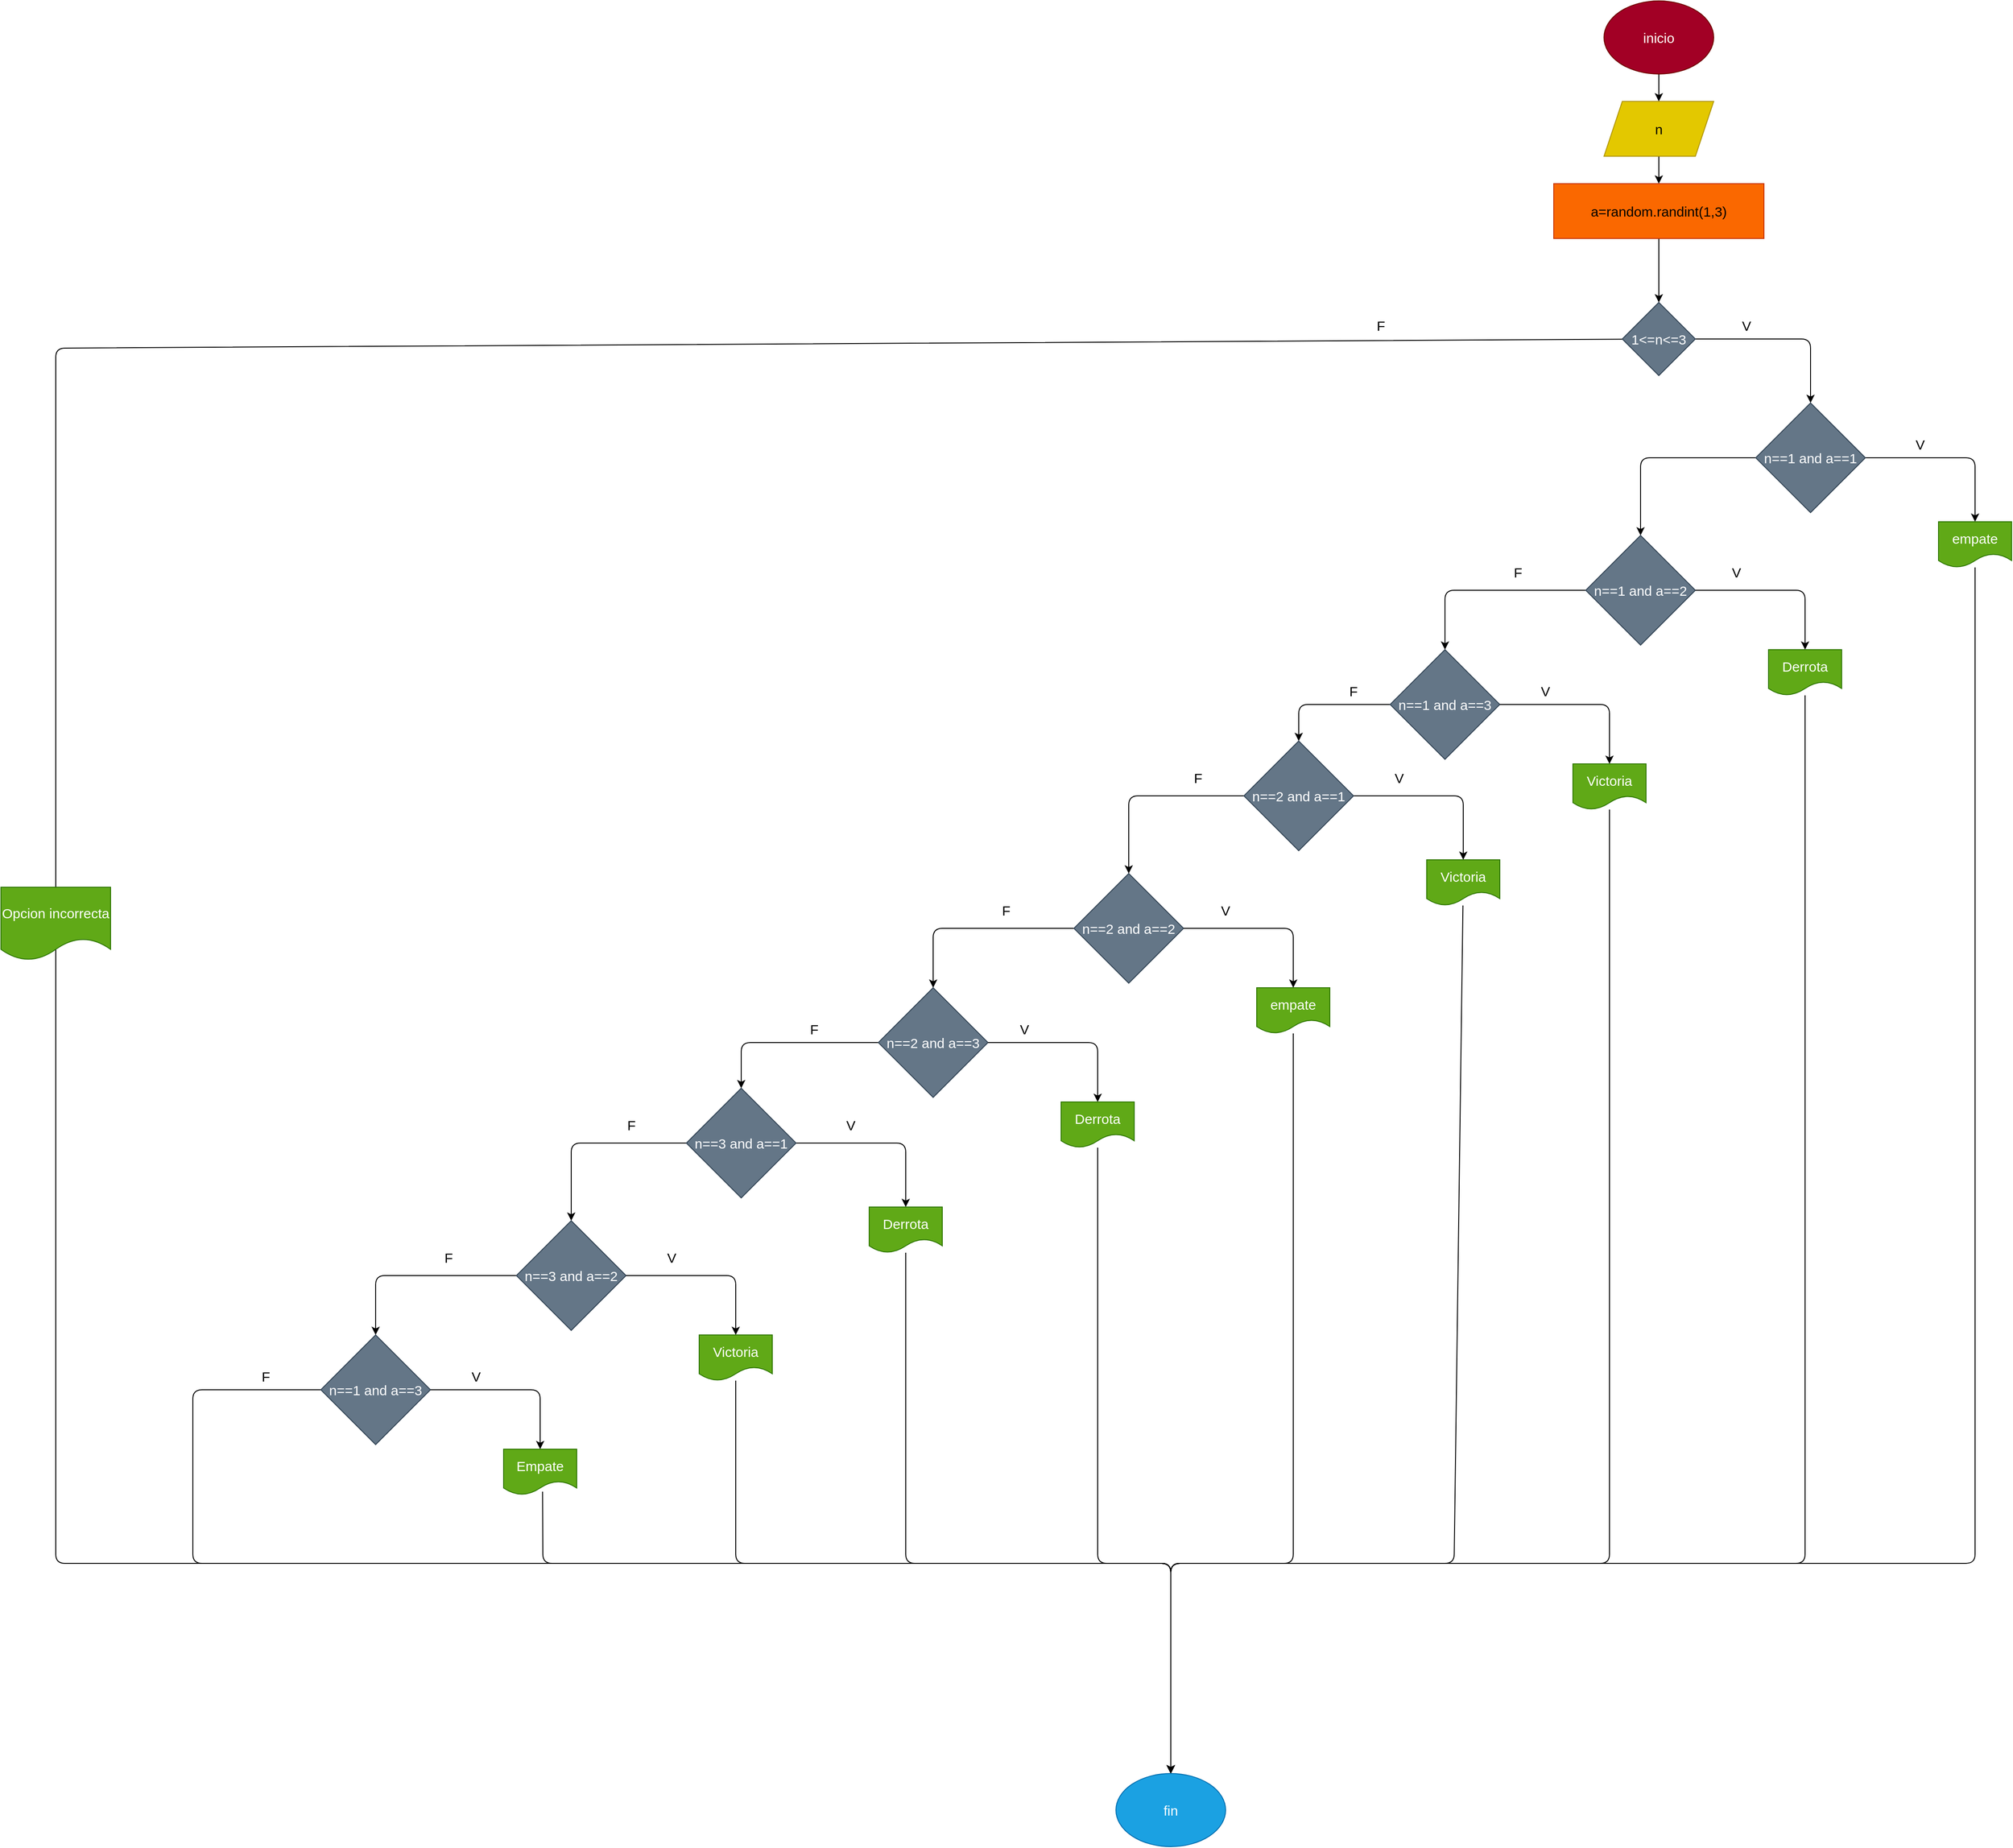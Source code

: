 <mxfile>
    <diagram id="-tunlvkee2qfyCb37NIL" name="Page-1">
        <mxGraphModel dx="6262" dy="2136" grid="1" gridSize="10" guides="1" tooltips="1" connect="1" arrows="1" fold="1" page="1" pageScale="1" pageWidth="827" pageHeight="1169" math="0" shadow="0">
            <root>
                <mxCell id="0"/>
                <mxCell id="1" parent="0"/>
                <mxCell id="4" value="" style="edgeStyle=none;html=1;fontSize=15;" edge="1" parent="1" source="2" target="3">
                    <mxGeometry relative="1" as="geometry"/>
                </mxCell>
                <mxCell id="2" value="inicio" style="ellipse;whiteSpace=wrap;html=1;fontSize=15;fillColor=#a20025;fontColor=#ffffff;strokeColor=#6F0000;" vertex="1" parent="1">
                    <mxGeometry x="354" width="120" height="80" as="geometry"/>
                </mxCell>
                <mxCell id="6" value="" style="edgeStyle=none;html=1;fontSize=15;" edge="1" parent="1" source="3" target="5">
                    <mxGeometry relative="1" as="geometry"/>
                </mxCell>
                <mxCell id="3" value="n" style="shape=parallelogram;perimeter=parallelogramPerimeter;whiteSpace=wrap;html=1;fixedSize=1;fontSize=15;fillColor=#e3c800;fontColor=#000000;strokeColor=#B09500;" vertex="1" parent="1">
                    <mxGeometry x="354" y="110" width="120" height="60" as="geometry"/>
                </mxCell>
                <mxCell id="8" value="" style="edgeStyle=none;html=1;fontSize=15;" edge="1" parent="1" source="5" target="7">
                    <mxGeometry relative="1" as="geometry"/>
                </mxCell>
                <mxCell id="5" value="a=random.randint(1,3)" style="whiteSpace=wrap;html=1;fontSize=15;fillColor=#fa6800;fontColor=#000000;strokeColor=#C73500;" vertex="1" parent="1">
                    <mxGeometry x="299" y="200" width="230" height="60" as="geometry"/>
                </mxCell>
                <mxCell id="10" value="" style="edgeStyle=none;html=1;fontSize=15;exitX=1;exitY=0.5;exitDx=0;exitDy=0;entryX=0.5;entryY=0;entryDx=0;entryDy=0;" edge="1" parent="1" source="7" target="9">
                    <mxGeometry relative="1" as="geometry">
                        <Array as="points">
                            <mxPoint x="580" y="370"/>
                        </Array>
                    </mxGeometry>
                </mxCell>
                <mxCell id="48" style="edgeStyle=none;html=1;entryX=0.5;entryY=0;entryDx=0;entryDy=0;fontSize=15;" edge="1" parent="1" source="7" target="47">
                    <mxGeometry relative="1" as="geometry">
                        <Array as="points">
                            <mxPoint x="-1340" y="380"/>
                            <mxPoint x="-1340" y="1710"/>
                            <mxPoint x="-120" y="1710"/>
                        </Array>
                    </mxGeometry>
                </mxCell>
                <mxCell id="7" value="1&amp;lt;=n&amp;lt;=3" style="rhombus;whiteSpace=wrap;html=1;fontSize=15;fillColor=#647687;fontColor=#ffffff;strokeColor=#314354;" vertex="1" parent="1">
                    <mxGeometry x="374" y="330" width="80" height="80" as="geometry"/>
                </mxCell>
                <mxCell id="12" value="" style="edgeStyle=none;html=1;fontSize=15;exitX=1;exitY=0.5;exitDx=0;exitDy=0;" edge="1" parent="1" source="9" target="11">
                    <mxGeometry relative="1" as="geometry">
                        <Array as="points">
                            <mxPoint x="760" y="500"/>
                        </Array>
                    </mxGeometry>
                </mxCell>
                <mxCell id="14" value="" style="edgeStyle=none;html=1;fontSize=15;" edge="1" parent="1" source="9" target="13">
                    <mxGeometry relative="1" as="geometry">
                        <Array as="points">
                            <mxPoint x="394" y="500"/>
                        </Array>
                    </mxGeometry>
                </mxCell>
                <mxCell id="9" value="n==1 and a==1" style="rhombus;whiteSpace=wrap;html=1;fontSize=15;fillColor=#647687;fontColor=#ffffff;strokeColor=#314354;" vertex="1" parent="1">
                    <mxGeometry x="520" y="440" width="120" height="120" as="geometry"/>
                </mxCell>
                <mxCell id="58" style="edgeStyle=none;html=1;entryX=0.5;entryY=0;entryDx=0;entryDy=0;fontSize=15;" edge="1" parent="1" source="11" target="47">
                    <mxGeometry relative="1" as="geometry">
                        <Array as="points">
                            <mxPoint x="760" y="1710"/>
                            <mxPoint x="-120" y="1710"/>
                        </Array>
                    </mxGeometry>
                </mxCell>
                <mxCell id="11" value="empate" style="shape=document;whiteSpace=wrap;html=1;boundedLbl=1;fontSize=15;fillColor=#60a917;fontColor=#ffffff;strokeColor=#2D7600;" vertex="1" parent="1">
                    <mxGeometry x="720" y="570" width="80" height="50" as="geometry"/>
                </mxCell>
                <mxCell id="18" value="" style="edgeStyle=none;html=1;fontSize=15;entryX=0.5;entryY=0;entryDx=0;entryDy=0;" edge="1" parent="1" source="13" target="17">
                    <mxGeometry relative="1" as="geometry">
                        <Array as="points">
                            <mxPoint x="180" y="645"/>
                        </Array>
                    </mxGeometry>
                </mxCell>
                <mxCell id="13" value="n==1 and a==2" style="rhombus;whiteSpace=wrap;html=1;fontSize=15;fillColor=#647687;fontColor=#ffffff;strokeColor=#314354;" vertex="1" parent="1">
                    <mxGeometry x="334" y="585" width="120" height="120" as="geometry"/>
                </mxCell>
                <mxCell id="15" value="" style="edgeStyle=none;html=1;fontSize=15;exitX=1;exitY=0.5;exitDx=0;exitDy=0;" edge="1" parent="1" target="16" source="13">
                    <mxGeometry relative="1" as="geometry">
                        <mxPoint x="454" y="640" as="sourcePoint"/>
                        <Array as="points">
                            <mxPoint x="574" y="645"/>
                        </Array>
                    </mxGeometry>
                </mxCell>
                <mxCell id="57" style="edgeStyle=none;html=1;entryX=0.5;entryY=0;entryDx=0;entryDy=0;fontSize=15;" edge="1" parent="1" source="16" target="47">
                    <mxGeometry relative="1" as="geometry">
                        <Array as="points">
                            <mxPoint x="574" y="1710"/>
                            <mxPoint x="-120" y="1710"/>
                        </Array>
                    </mxGeometry>
                </mxCell>
                <mxCell id="16" value="Derrota" style="shape=document;whiteSpace=wrap;html=1;boundedLbl=1;fontSize=15;fillColor=#60a917;fontColor=#ffffff;strokeColor=#2D7600;" vertex="1" parent="1">
                    <mxGeometry x="534" y="710" width="80" height="50" as="geometry"/>
                </mxCell>
                <mxCell id="34" style="edgeStyle=none;html=1;entryX=0.5;entryY=0;entryDx=0;entryDy=0;fontSize=15;" edge="1" parent="1" source="17" target="25">
                    <mxGeometry relative="1" as="geometry">
                        <Array as="points">
                            <mxPoint x="20" y="770"/>
                        </Array>
                    </mxGeometry>
                </mxCell>
                <mxCell id="17" value="n==1 and a==3" style="rhombus;whiteSpace=wrap;html=1;fontSize=15;fillColor=#647687;fontColor=#ffffff;strokeColor=#314354;" vertex="1" parent="1">
                    <mxGeometry x="120" y="710" width="120" height="120" as="geometry"/>
                </mxCell>
                <mxCell id="19" value="" style="edgeStyle=none;html=1;fontSize=15;exitX=1;exitY=0.5;exitDx=0;exitDy=0;" edge="1" parent="1" target="20">
                    <mxGeometry relative="1" as="geometry">
                        <mxPoint x="240" y="770" as="sourcePoint"/>
                        <Array as="points">
                            <mxPoint x="360" y="770"/>
                        </Array>
                    </mxGeometry>
                </mxCell>
                <mxCell id="56" style="edgeStyle=none;html=1;entryX=0.5;entryY=0;entryDx=0;entryDy=0;fontSize=15;" edge="1" parent="1" source="20" target="47">
                    <mxGeometry relative="1" as="geometry">
                        <Array as="points">
                            <mxPoint x="360" y="1710"/>
                            <mxPoint x="-120" y="1710"/>
                        </Array>
                    </mxGeometry>
                </mxCell>
                <mxCell id="20" value="Victoria" style="shape=document;whiteSpace=wrap;html=1;boundedLbl=1;fontSize=15;fillColor=#60a917;fontColor=#ffffff;strokeColor=#2D7600;" vertex="1" parent="1">
                    <mxGeometry x="320" y="835" width="80" height="50" as="geometry"/>
                </mxCell>
                <mxCell id="23" value="" style="edgeStyle=none;html=1;fontSize=15;exitX=1;exitY=0.5;exitDx=0;exitDy=0;" edge="1" parent="1" source="25" target="26">
                    <mxGeometry relative="1" as="geometry">
                        <Array as="points">
                            <mxPoint x="200" y="870"/>
                        </Array>
                    </mxGeometry>
                </mxCell>
                <mxCell id="24" value="" style="edgeStyle=none;html=1;fontSize=15;" edge="1" parent="1" source="25" target="28">
                    <mxGeometry relative="1" as="geometry">
                        <Array as="points">
                            <mxPoint x="-166" y="870"/>
                        </Array>
                    </mxGeometry>
                </mxCell>
                <mxCell id="25" value="n==2 and a==1" style="rhombus;whiteSpace=wrap;html=1;fontSize=15;fillColor=#647687;fontColor=#ffffff;strokeColor=#314354;" vertex="1" parent="1">
                    <mxGeometry x="-40" y="810" width="120" height="120" as="geometry"/>
                </mxCell>
                <mxCell id="55" style="edgeStyle=none;html=1;entryX=0.5;entryY=0;entryDx=0;entryDy=0;fontSize=15;" edge="1" parent="1" source="26" target="47">
                    <mxGeometry relative="1" as="geometry">
                        <Array as="points">
                            <mxPoint x="190" y="1710"/>
                            <mxPoint x="-120" y="1710"/>
                        </Array>
                    </mxGeometry>
                </mxCell>
                <mxCell id="26" value="Victoria" style="shape=document;whiteSpace=wrap;html=1;boundedLbl=1;fontSize=15;fillColor=#60a917;fontColor=#ffffff;strokeColor=#2D7600;" vertex="1" parent="1">
                    <mxGeometry x="160" y="940" width="80" height="50" as="geometry"/>
                </mxCell>
                <mxCell id="27" value="" style="edgeStyle=none;html=1;fontSize=15;entryX=0.5;entryY=0;entryDx=0;entryDy=0;" edge="1" parent="1" source="28" target="31">
                    <mxGeometry relative="1" as="geometry">
                        <Array as="points">
                            <mxPoint x="-380" y="1015"/>
                        </Array>
                    </mxGeometry>
                </mxCell>
                <mxCell id="28" value="n==2 and a==2" style="rhombus;whiteSpace=wrap;html=1;fontSize=15;fillColor=#647687;fontColor=#ffffff;strokeColor=#314354;" vertex="1" parent="1">
                    <mxGeometry x="-226" y="955" width="120" height="120" as="geometry"/>
                </mxCell>
                <mxCell id="29" value="" style="edgeStyle=none;html=1;fontSize=15;exitX=1;exitY=0.5;exitDx=0;exitDy=0;" edge="1" parent="1" source="28" target="30">
                    <mxGeometry relative="1" as="geometry">
                        <mxPoint x="-106" y="1010" as="sourcePoint"/>
                        <Array as="points">
                            <mxPoint x="14" y="1015"/>
                        </Array>
                    </mxGeometry>
                </mxCell>
                <mxCell id="54" style="edgeStyle=none;html=1;entryX=0.5;entryY=0;entryDx=0;entryDy=0;fontSize=15;" edge="1" parent="1" source="30" target="47">
                    <mxGeometry relative="1" as="geometry">
                        <Array as="points">
                            <mxPoint x="14" y="1710"/>
                            <mxPoint x="-120" y="1710"/>
                        </Array>
                    </mxGeometry>
                </mxCell>
                <mxCell id="30" value="empate" style="shape=document;whiteSpace=wrap;html=1;boundedLbl=1;fontSize=15;fillColor=#60a917;fontColor=#ffffff;strokeColor=#2D7600;" vertex="1" parent="1">
                    <mxGeometry x="-26" y="1080" width="80" height="50" as="geometry"/>
                </mxCell>
                <mxCell id="46" style="edgeStyle=none;html=1;entryX=0.5;entryY=0;entryDx=0;entryDy=0;fontSize=15;" edge="1" parent="1" source="31" target="37">
                    <mxGeometry relative="1" as="geometry">
                        <Array as="points">
                            <mxPoint x="-590" y="1140"/>
                        </Array>
                    </mxGeometry>
                </mxCell>
                <mxCell id="31" value="n==2 and a==3" style="rhombus;whiteSpace=wrap;html=1;fontSize=15;fillColor=#647687;fontColor=#ffffff;strokeColor=#314354;" vertex="1" parent="1">
                    <mxGeometry x="-440" y="1080" width="120" height="120" as="geometry"/>
                </mxCell>
                <mxCell id="32" value="" style="edgeStyle=none;html=1;fontSize=15;exitX=1;exitY=0.5;exitDx=0;exitDy=0;" edge="1" parent="1" target="33">
                    <mxGeometry relative="1" as="geometry">
                        <mxPoint x="-320" y="1140" as="sourcePoint"/>
                        <Array as="points">
                            <mxPoint x="-200" y="1140"/>
                        </Array>
                    </mxGeometry>
                </mxCell>
                <mxCell id="53" style="edgeStyle=none;html=1;entryX=0.5;entryY=0;entryDx=0;entryDy=0;fontSize=15;" edge="1" parent="1" source="33" target="47">
                    <mxGeometry relative="1" as="geometry">
                        <Array as="points">
                            <mxPoint x="-200" y="1710"/>
                            <mxPoint x="-120" y="1710"/>
                        </Array>
                    </mxGeometry>
                </mxCell>
                <mxCell id="33" value="Derrota" style="shape=document;whiteSpace=wrap;html=1;boundedLbl=1;fontSize=15;fillColor=#60a917;fontColor=#ffffff;strokeColor=#2D7600;" vertex="1" parent="1">
                    <mxGeometry x="-240" y="1205" width="80" height="50" as="geometry"/>
                </mxCell>
                <mxCell id="35" value="" style="edgeStyle=none;html=1;fontSize=15;exitX=1;exitY=0.5;exitDx=0;exitDy=0;" edge="1" parent="1" source="37" target="38">
                    <mxGeometry relative="1" as="geometry">
                        <Array as="points">
                            <mxPoint x="-410" y="1250"/>
                        </Array>
                    </mxGeometry>
                </mxCell>
                <mxCell id="36" value="" style="edgeStyle=none;html=1;fontSize=15;" edge="1" parent="1" source="37" target="40">
                    <mxGeometry relative="1" as="geometry">
                        <Array as="points">
                            <mxPoint x="-776" y="1250"/>
                        </Array>
                    </mxGeometry>
                </mxCell>
                <mxCell id="37" value="n==3 and a==1" style="rhombus;whiteSpace=wrap;html=1;fontSize=15;fillColor=#647687;fontColor=#ffffff;strokeColor=#314354;" vertex="1" parent="1">
                    <mxGeometry x="-650" y="1190" width="120" height="120" as="geometry"/>
                </mxCell>
                <mxCell id="52" style="edgeStyle=none;html=1;entryX=0.5;entryY=0;entryDx=0;entryDy=0;fontSize=15;" edge="1" parent="1" source="38" target="47">
                    <mxGeometry relative="1" as="geometry">
                        <Array as="points">
                            <mxPoint x="-410" y="1710"/>
                            <mxPoint x="-120" y="1710"/>
                        </Array>
                    </mxGeometry>
                </mxCell>
                <mxCell id="38" value="Derrota" style="shape=document;whiteSpace=wrap;html=1;boundedLbl=1;fontSize=15;fillColor=#60a917;fontColor=#ffffff;strokeColor=#2D7600;" vertex="1" parent="1">
                    <mxGeometry x="-450" y="1320" width="80" height="50" as="geometry"/>
                </mxCell>
                <mxCell id="39" value="" style="edgeStyle=none;html=1;fontSize=15;entryX=0.5;entryY=0;entryDx=0;entryDy=0;" edge="1" parent="1" source="40" target="43">
                    <mxGeometry relative="1" as="geometry">
                        <Array as="points">
                            <mxPoint x="-990" y="1395"/>
                        </Array>
                    </mxGeometry>
                </mxCell>
                <mxCell id="40" value="n==3 and a==2" style="rhombus;whiteSpace=wrap;html=1;fontSize=15;fillColor=#647687;fontColor=#ffffff;strokeColor=#314354;" vertex="1" parent="1">
                    <mxGeometry x="-836" y="1335" width="120" height="120" as="geometry"/>
                </mxCell>
                <mxCell id="41" value="" style="edgeStyle=none;html=1;fontSize=15;exitX=1;exitY=0.5;exitDx=0;exitDy=0;" edge="1" parent="1" source="40" target="42">
                    <mxGeometry relative="1" as="geometry">
                        <mxPoint x="-716" y="1390" as="sourcePoint"/>
                        <Array as="points">
                            <mxPoint x="-596" y="1395"/>
                        </Array>
                    </mxGeometry>
                </mxCell>
                <mxCell id="51" style="edgeStyle=none;html=1;entryX=0.5;entryY=0;entryDx=0;entryDy=0;fontSize=15;" edge="1" parent="1" source="42" target="47">
                    <mxGeometry relative="1" as="geometry">
                        <Array as="points">
                            <mxPoint x="-596" y="1710"/>
                            <mxPoint x="-120" y="1710"/>
                        </Array>
                    </mxGeometry>
                </mxCell>
                <mxCell id="42" value="Victoria" style="shape=document;whiteSpace=wrap;html=1;boundedLbl=1;fontSize=15;fillColor=#60a917;fontColor=#ffffff;strokeColor=#2D7600;" vertex="1" parent="1">
                    <mxGeometry x="-636" y="1460" width="80" height="50" as="geometry"/>
                </mxCell>
                <mxCell id="49" style="edgeStyle=none;html=1;entryX=0.5;entryY=0;entryDx=0;entryDy=0;fontSize=15;exitX=0;exitY=0.5;exitDx=0;exitDy=0;" edge="1" parent="1" source="43" target="47">
                    <mxGeometry relative="1" as="geometry">
                        <Array as="points">
                            <mxPoint x="-1190" y="1520"/>
                            <mxPoint x="-1190" y="1710"/>
                            <mxPoint x="-120" y="1710"/>
                        </Array>
                    </mxGeometry>
                </mxCell>
                <mxCell id="43" value="n==1 and a==3" style="rhombus;whiteSpace=wrap;html=1;fontSize=15;fillColor=#647687;fontColor=#ffffff;strokeColor=#314354;" vertex="1" parent="1">
                    <mxGeometry x="-1050" y="1460" width="120" height="120" as="geometry"/>
                </mxCell>
                <mxCell id="44" value="" style="edgeStyle=none;html=1;fontSize=15;exitX=1;exitY=0.5;exitDx=0;exitDy=0;" edge="1" parent="1" target="45">
                    <mxGeometry relative="1" as="geometry">
                        <mxPoint x="-930" y="1520" as="sourcePoint"/>
                        <Array as="points">
                            <mxPoint x="-810" y="1520"/>
                        </Array>
                    </mxGeometry>
                </mxCell>
                <mxCell id="50" style="edgeStyle=none;html=1;entryX=0.5;entryY=0;entryDx=0;entryDy=0;fontSize=15;exitX=0.533;exitY=0.929;exitDx=0;exitDy=0;exitPerimeter=0;" edge="1" parent="1" source="45" target="47">
                    <mxGeometry relative="1" as="geometry">
                        <Array as="points">
                            <mxPoint x="-807" y="1710"/>
                            <mxPoint x="-120" y="1710"/>
                        </Array>
                    </mxGeometry>
                </mxCell>
                <mxCell id="45" value="Empate" style="shape=document;whiteSpace=wrap;html=1;boundedLbl=1;fontSize=15;fillColor=#60a917;fontColor=#ffffff;strokeColor=#2D7600;" vertex="1" parent="1">
                    <mxGeometry x="-850" y="1585" width="80" height="50" as="geometry"/>
                </mxCell>
                <mxCell id="47" value="fin" style="ellipse;whiteSpace=wrap;html=1;fontSize=15;fillColor=#1ba1e2;fontColor=#ffffff;strokeColor=#006EAF;" vertex="1" parent="1">
                    <mxGeometry x="-180" y="1940" width="120" height="80" as="geometry"/>
                </mxCell>
                <mxCell id="59" value="Opcion incorrecta" style="shape=document;whiteSpace=wrap;html=1;boundedLbl=1;fontSize=15;fillColor=#60a917;fontColor=#ffffff;strokeColor=#2D7600;" vertex="1" parent="1">
                    <mxGeometry x="-1400" y="970" width="120" height="80" as="geometry"/>
                </mxCell>
                <mxCell id="61" value="F" style="text;html=1;strokeColor=none;fillColor=none;align=center;verticalAlign=middle;whiteSpace=wrap;rounded=0;fontSize=15;" vertex="1" parent="1">
                    <mxGeometry x="80" y="340" width="60" height="30" as="geometry"/>
                </mxCell>
                <mxCell id="62" value="V" style="text;html=1;strokeColor=none;fillColor=none;align=center;verticalAlign=middle;whiteSpace=wrap;rounded=0;fontSize=15;" vertex="1" parent="1">
                    <mxGeometry x="480" y="340" width="60" height="30" as="geometry"/>
                </mxCell>
                <mxCell id="63" value="V" style="text;html=1;strokeColor=none;fillColor=none;align=center;verticalAlign=middle;whiteSpace=wrap;rounded=0;fontSize=15;" vertex="1" parent="1">
                    <mxGeometry x="670" y="470" width="60" height="30" as="geometry"/>
                </mxCell>
                <mxCell id="64" value="V" style="text;html=1;strokeColor=none;fillColor=none;align=center;verticalAlign=middle;whiteSpace=wrap;rounded=0;fontSize=15;" vertex="1" parent="1">
                    <mxGeometry x="469" y="610" width="60" height="30" as="geometry"/>
                </mxCell>
                <mxCell id="65" value="V" style="text;html=1;strokeColor=none;fillColor=none;align=center;verticalAlign=middle;whiteSpace=wrap;rounded=0;fontSize=15;" vertex="1" parent="1">
                    <mxGeometry x="260" y="740" width="60" height="30" as="geometry"/>
                </mxCell>
                <mxCell id="66" value="V" style="text;html=1;strokeColor=none;fillColor=none;align=center;verticalAlign=middle;whiteSpace=wrap;rounded=0;fontSize=15;" vertex="1" parent="1">
                    <mxGeometry x="100" y="835" width="60" height="30" as="geometry"/>
                </mxCell>
                <mxCell id="67" value="V" style="text;html=1;strokeColor=none;fillColor=none;align=center;verticalAlign=middle;whiteSpace=wrap;rounded=0;fontSize=15;" vertex="1" parent="1">
                    <mxGeometry x="-90" y="980" width="60" height="30" as="geometry"/>
                </mxCell>
                <mxCell id="68" value="V" style="text;html=1;strokeColor=none;fillColor=none;align=center;verticalAlign=middle;whiteSpace=wrap;rounded=0;fontSize=15;" vertex="1" parent="1">
                    <mxGeometry x="-310" y="1110" width="60" height="30" as="geometry"/>
                </mxCell>
                <mxCell id="69" value="V" style="text;html=1;strokeColor=none;fillColor=none;align=center;verticalAlign=middle;whiteSpace=wrap;rounded=0;fontSize=15;" vertex="1" parent="1">
                    <mxGeometry x="-500" y="1215" width="60" height="30" as="geometry"/>
                </mxCell>
                <mxCell id="70" value="V" style="text;html=1;strokeColor=none;fillColor=none;align=center;verticalAlign=middle;whiteSpace=wrap;rounded=0;fontSize=15;" vertex="1" parent="1">
                    <mxGeometry x="-696" y="1360" width="60" height="30" as="geometry"/>
                </mxCell>
                <mxCell id="71" value="V" style="text;html=1;strokeColor=none;fillColor=none;align=center;verticalAlign=middle;whiteSpace=wrap;rounded=0;fontSize=15;" vertex="1" parent="1">
                    <mxGeometry x="-910" y="1490" width="60" height="30" as="geometry"/>
                </mxCell>
                <mxCell id="72" value="F" style="text;html=1;strokeColor=none;fillColor=none;align=center;verticalAlign=middle;whiteSpace=wrap;rounded=0;fontSize=15;" vertex="1" parent="1">
                    <mxGeometry x="230" y="610" width="60" height="30" as="geometry"/>
                </mxCell>
                <mxCell id="73" value="F" style="text;html=1;strokeColor=none;fillColor=none;align=center;verticalAlign=middle;whiteSpace=wrap;rounded=0;fontSize=15;" vertex="1" parent="1">
                    <mxGeometry x="50" y="740" width="60" height="30" as="geometry"/>
                </mxCell>
                <mxCell id="74" value="F" style="text;html=1;strokeColor=none;fillColor=none;align=center;verticalAlign=middle;whiteSpace=wrap;rounded=0;fontSize=15;" vertex="1" parent="1">
                    <mxGeometry x="-120" y="835" width="60" height="30" as="geometry"/>
                </mxCell>
                <mxCell id="75" value="F" style="text;html=1;strokeColor=none;fillColor=none;align=center;verticalAlign=middle;whiteSpace=wrap;rounded=0;fontSize=15;" vertex="1" parent="1">
                    <mxGeometry x="-330" y="980" width="60" height="30" as="geometry"/>
                </mxCell>
                <mxCell id="76" value="F" style="text;html=1;strokeColor=none;fillColor=none;align=center;verticalAlign=middle;whiteSpace=wrap;rounded=0;fontSize=15;" vertex="1" parent="1">
                    <mxGeometry x="-540" y="1110" width="60" height="30" as="geometry"/>
                </mxCell>
                <mxCell id="77" value="F" style="text;html=1;strokeColor=none;fillColor=none;align=center;verticalAlign=middle;whiteSpace=wrap;rounded=0;fontSize=15;" vertex="1" parent="1">
                    <mxGeometry x="-740" y="1215" width="60" height="30" as="geometry"/>
                </mxCell>
                <mxCell id="78" value="F" style="text;html=1;strokeColor=none;fillColor=none;align=center;verticalAlign=middle;whiteSpace=wrap;rounded=0;fontSize=15;" vertex="1" parent="1">
                    <mxGeometry x="-940" y="1360" width="60" height="30" as="geometry"/>
                </mxCell>
                <mxCell id="79" value="F" style="text;html=1;strokeColor=none;fillColor=none;align=center;verticalAlign=middle;whiteSpace=wrap;rounded=0;fontSize=15;" vertex="1" parent="1">
                    <mxGeometry x="-1140" y="1490" width="60" height="30" as="geometry"/>
                </mxCell>
            </root>
        </mxGraphModel>
    </diagram>
</mxfile>